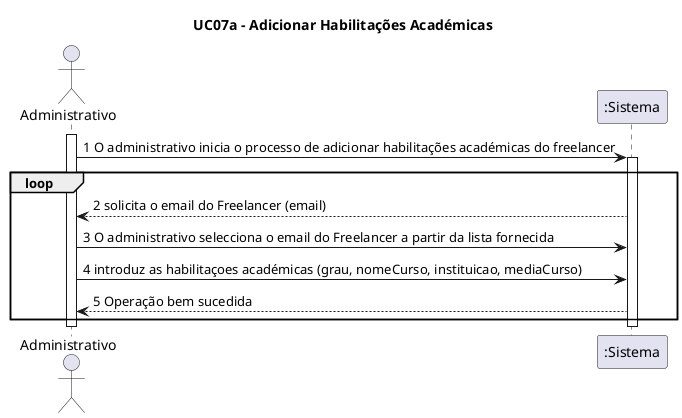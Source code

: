 @startuml

title UC07a - Adicionar Habilitações Académicas

actor Administrativo
participant ":Sistema" as Sistema

activate Administrativo

Administrativo -> Sistema : 1 O administrativo inicia o processo de adicionar habilitações académicas do freelancer
activate Sistema

loop
Sistema --> Administrativo: 2 solicita o email do Freelancer (email)
Administrativo -> Sistema: 3 O administrativo selecciona o email do Freelancer a partir da lista fornecida
Administrativo -> Sistema: 4 introduz as habilitaçoes académicas (grau, nomeCurso, instituicao, mediaCurso)
Sistema --> Administrativo: 5 Operação bem sucedida
end

deactivate Administrativo
deactivate Sistema

@enduml